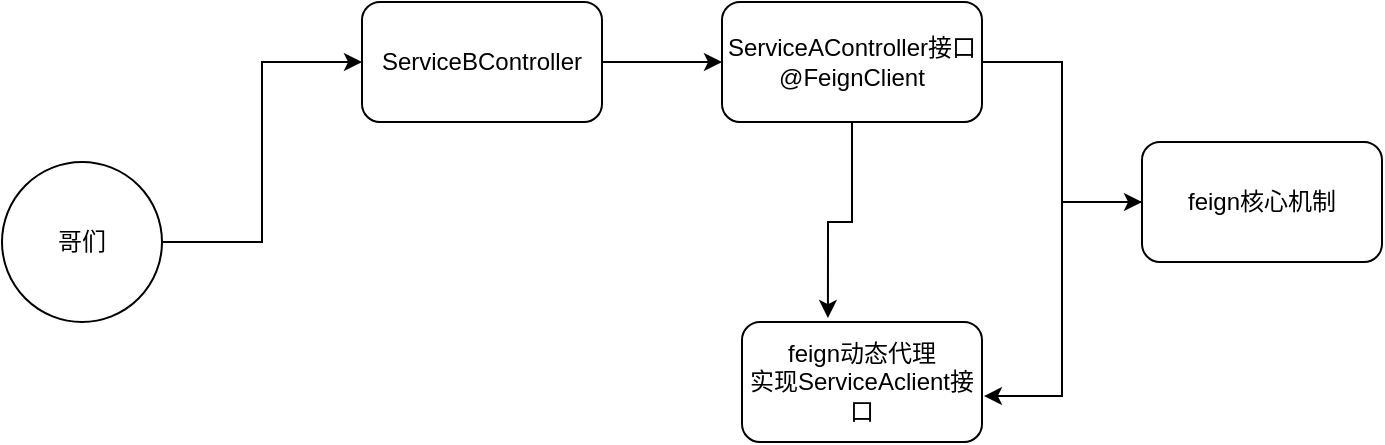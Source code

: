 <mxfile version="14.4.3" type="github"><diagram id="W4h_sUQJuNt9TnLjoUeW" name="Page-1"><mxGraphModel dx="998" dy="678" grid="1" gridSize="10" guides="1" tooltips="1" connect="1" arrows="1" fold="1" page="1" pageScale="1" pageWidth="827" pageHeight="1169" math="0" shadow="0"><root><mxCell id="0"/><mxCell id="1" parent="0"/><mxCell id="pGNHDGF3NGDkpD0Zx7ZN-4" style="edgeStyle=orthogonalEdgeStyle;rounded=0;orthogonalLoop=1;jettySize=auto;html=1;entryX=0;entryY=0.5;entryDx=0;entryDy=0;" parent="1" source="gvQ0JaOkiXwfOYAwVo_9-1" target="pGNHDGF3NGDkpD0Zx7ZN-3" edge="1"><mxGeometry relative="1" as="geometry"/></mxCell><mxCell id="gvQ0JaOkiXwfOYAwVo_9-1" value="ServiceBController" style="rounded=1;whiteSpace=wrap;html=1;" parent="1" vertex="1"><mxGeometry x="240" y="170" width="120" height="60" as="geometry"/></mxCell><mxCell id="pGNHDGF3NGDkpD0Zx7ZN-2" style="edgeStyle=orthogonalEdgeStyle;rounded=0;orthogonalLoop=1;jettySize=auto;html=1;entryX=0;entryY=0.5;entryDx=0;entryDy=0;" parent="1" source="pGNHDGF3NGDkpD0Zx7ZN-1" target="gvQ0JaOkiXwfOYAwVo_9-1" edge="1"><mxGeometry relative="1" as="geometry"/></mxCell><mxCell id="pGNHDGF3NGDkpD0Zx7ZN-1" value="哥们" style="ellipse;whiteSpace=wrap;html=1;aspect=fixed;" parent="1" vertex="1"><mxGeometry x="60" y="250" width="80" height="80" as="geometry"/></mxCell><mxCell id="pGNHDGF3NGDkpD0Zx7ZN-8" style="edgeStyle=orthogonalEdgeStyle;rounded=0;orthogonalLoop=1;jettySize=auto;html=1;entryX=0.358;entryY=-0.033;entryDx=0;entryDy=0;entryPerimeter=0;" parent="1" source="pGNHDGF3NGDkpD0Zx7ZN-3" target="pGNHDGF3NGDkpD0Zx7ZN-6" edge="1"><mxGeometry relative="1" as="geometry"/></mxCell><mxCell id="pGNHDGF3NGDkpD0Zx7ZN-9" style="edgeStyle=orthogonalEdgeStyle;rounded=0;orthogonalLoop=1;jettySize=auto;html=1;entryX=0;entryY=0.5;entryDx=0;entryDy=0;" parent="1" source="pGNHDGF3NGDkpD0Zx7ZN-3" target="pGNHDGF3NGDkpD0Zx7ZN-5" edge="1"><mxGeometry relative="1" as="geometry"/></mxCell><mxCell id="pGNHDGF3NGDkpD0Zx7ZN-3" value="&lt;span&gt;ServiceAController接口&lt;br&gt;@FeignClient&lt;br&gt;&lt;/span&gt;" style="rounded=1;whiteSpace=wrap;html=1;" parent="1" vertex="1"><mxGeometry x="420" y="170" width="130" height="60" as="geometry"/></mxCell><mxCell id="pGNHDGF3NGDkpD0Zx7ZN-11" style="edgeStyle=orthogonalEdgeStyle;rounded=0;orthogonalLoop=1;jettySize=auto;html=1;entryX=1.008;entryY=0.617;entryDx=0;entryDy=0;entryPerimeter=0;" parent="1" source="pGNHDGF3NGDkpD0Zx7ZN-5" target="pGNHDGF3NGDkpD0Zx7ZN-6" edge="1"><mxGeometry relative="1" as="geometry"/></mxCell><mxCell id="pGNHDGF3NGDkpD0Zx7ZN-5" value="feign核心机制" style="rounded=1;whiteSpace=wrap;html=1;" parent="1" vertex="1"><mxGeometry x="630" y="240" width="120" height="60" as="geometry"/></mxCell><mxCell id="pGNHDGF3NGDkpD0Zx7ZN-6" value="feign动态代理&lt;br&gt;实现ServiceAclient接口" style="rounded=1;whiteSpace=wrap;html=1;" parent="1" vertex="1"><mxGeometry x="430" y="330" width="120" height="60" as="geometry"/></mxCell></root></mxGraphModel></diagram></mxfile>